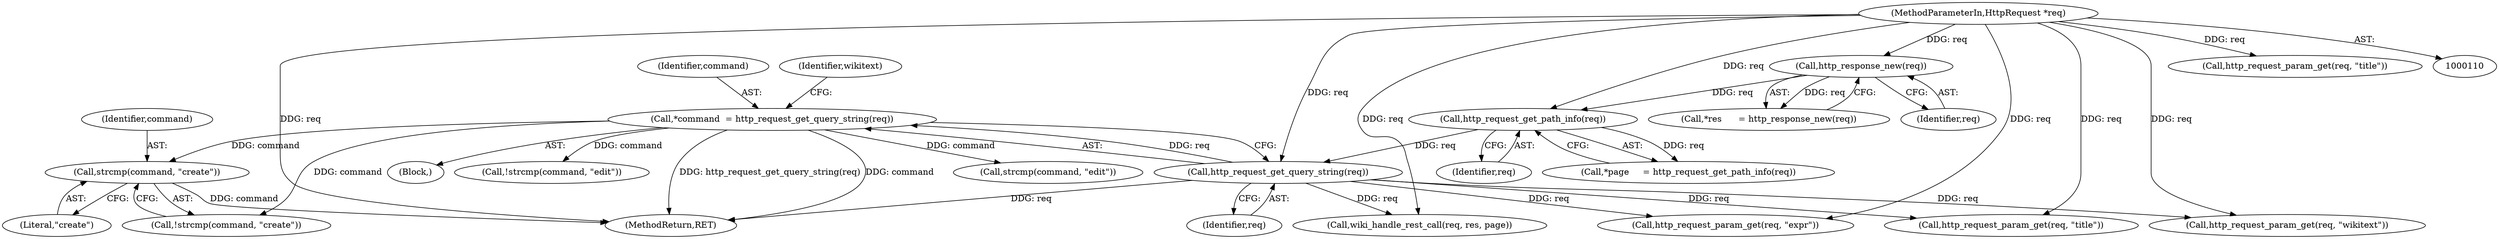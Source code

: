 digraph "0_didiwiki_5e5c796617e1712905dc5462b94bd5e6c08d15ea@API" {
"1000344" [label="(Call,strcmp(command, \"create\"))"];
"1000124" [label="(Call,*command  = http_request_get_query_string(req))"];
"1000126" [label="(Call,http_request_get_query_string(req))"];
"1000121" [label="(Call,http_request_get_path_info(req))"];
"1000116" [label="(Call,http_response_new(req))"];
"1000111" [label="(MethodParameterIn,HttpRequest *req)"];
"1000346" [label="(Literal,\"create\")"];
"1000117" [label="(Identifier,req)"];
"1000223" [label="(Call,wiki_handle_rest_call(req, res, page))"];
"1000111" [label="(MethodParameterIn,HttpRequest *req)"];
"1000285" [label="(Call,http_request_param_get(req, \"title\"))"];
"1000343" [label="(Call,!strcmp(command, \"create\"))"];
"1000325" [label="(Call,!strcmp(command, \"edit\"))"];
"1000326" [label="(Call,strcmp(command, \"edit\"))"];
"1000125" [label="(Identifier,command)"];
"1000130" [label="(Identifier,wikitext)"];
"1000121" [label="(Call,http_request_get_path_info(req))"];
"1000127" [label="(Identifier,req)"];
"1000126" [label="(Call,http_request_get_query_string(req))"];
"1000345" [label="(Identifier,command)"];
"1000114" [label="(Call,*res      = http_response_new(req))"];
"1000271" [label="(Call,http_request_param_get(req, \"expr\"))"];
"1000122" [label="(Identifier,req)"];
"1000363" [label="(MethodReturn,RET)"];
"1000305" [label="(Call,http_request_param_get(req, \"wikitext\"))"];
"1000292" [label="(Call,http_request_param_get(req, \"title\"))"];
"1000119" [label="(Call,*page     = http_request_get_path_info(req))"];
"1000112" [label="(Block,)"];
"1000116" [label="(Call,http_response_new(req))"];
"1000344" [label="(Call,strcmp(command, \"create\"))"];
"1000124" [label="(Call,*command  = http_request_get_query_string(req))"];
"1000344" -> "1000343"  [label="AST: "];
"1000344" -> "1000346"  [label="CFG: "];
"1000345" -> "1000344"  [label="AST: "];
"1000346" -> "1000344"  [label="AST: "];
"1000343" -> "1000344"  [label="CFG: "];
"1000344" -> "1000363"  [label="DDG: command"];
"1000124" -> "1000344"  [label="DDG: command"];
"1000124" -> "1000112"  [label="AST: "];
"1000124" -> "1000126"  [label="CFG: "];
"1000125" -> "1000124"  [label="AST: "];
"1000126" -> "1000124"  [label="AST: "];
"1000130" -> "1000124"  [label="CFG: "];
"1000124" -> "1000363"  [label="DDG: http_request_get_query_string(req)"];
"1000124" -> "1000363"  [label="DDG: command"];
"1000126" -> "1000124"  [label="DDG: req"];
"1000124" -> "1000325"  [label="DDG: command"];
"1000124" -> "1000326"  [label="DDG: command"];
"1000124" -> "1000343"  [label="DDG: command"];
"1000126" -> "1000127"  [label="CFG: "];
"1000127" -> "1000126"  [label="AST: "];
"1000126" -> "1000363"  [label="DDG: req"];
"1000121" -> "1000126"  [label="DDG: req"];
"1000111" -> "1000126"  [label="DDG: req"];
"1000126" -> "1000223"  [label="DDG: req"];
"1000126" -> "1000271"  [label="DDG: req"];
"1000126" -> "1000285"  [label="DDG: req"];
"1000126" -> "1000305"  [label="DDG: req"];
"1000121" -> "1000119"  [label="AST: "];
"1000121" -> "1000122"  [label="CFG: "];
"1000122" -> "1000121"  [label="AST: "];
"1000119" -> "1000121"  [label="CFG: "];
"1000121" -> "1000119"  [label="DDG: req"];
"1000116" -> "1000121"  [label="DDG: req"];
"1000111" -> "1000121"  [label="DDG: req"];
"1000116" -> "1000114"  [label="AST: "];
"1000116" -> "1000117"  [label="CFG: "];
"1000117" -> "1000116"  [label="AST: "];
"1000114" -> "1000116"  [label="CFG: "];
"1000116" -> "1000114"  [label="DDG: req"];
"1000111" -> "1000116"  [label="DDG: req"];
"1000111" -> "1000110"  [label="AST: "];
"1000111" -> "1000363"  [label="DDG: req"];
"1000111" -> "1000223"  [label="DDG: req"];
"1000111" -> "1000271"  [label="DDG: req"];
"1000111" -> "1000285"  [label="DDG: req"];
"1000111" -> "1000292"  [label="DDG: req"];
"1000111" -> "1000305"  [label="DDG: req"];
}

